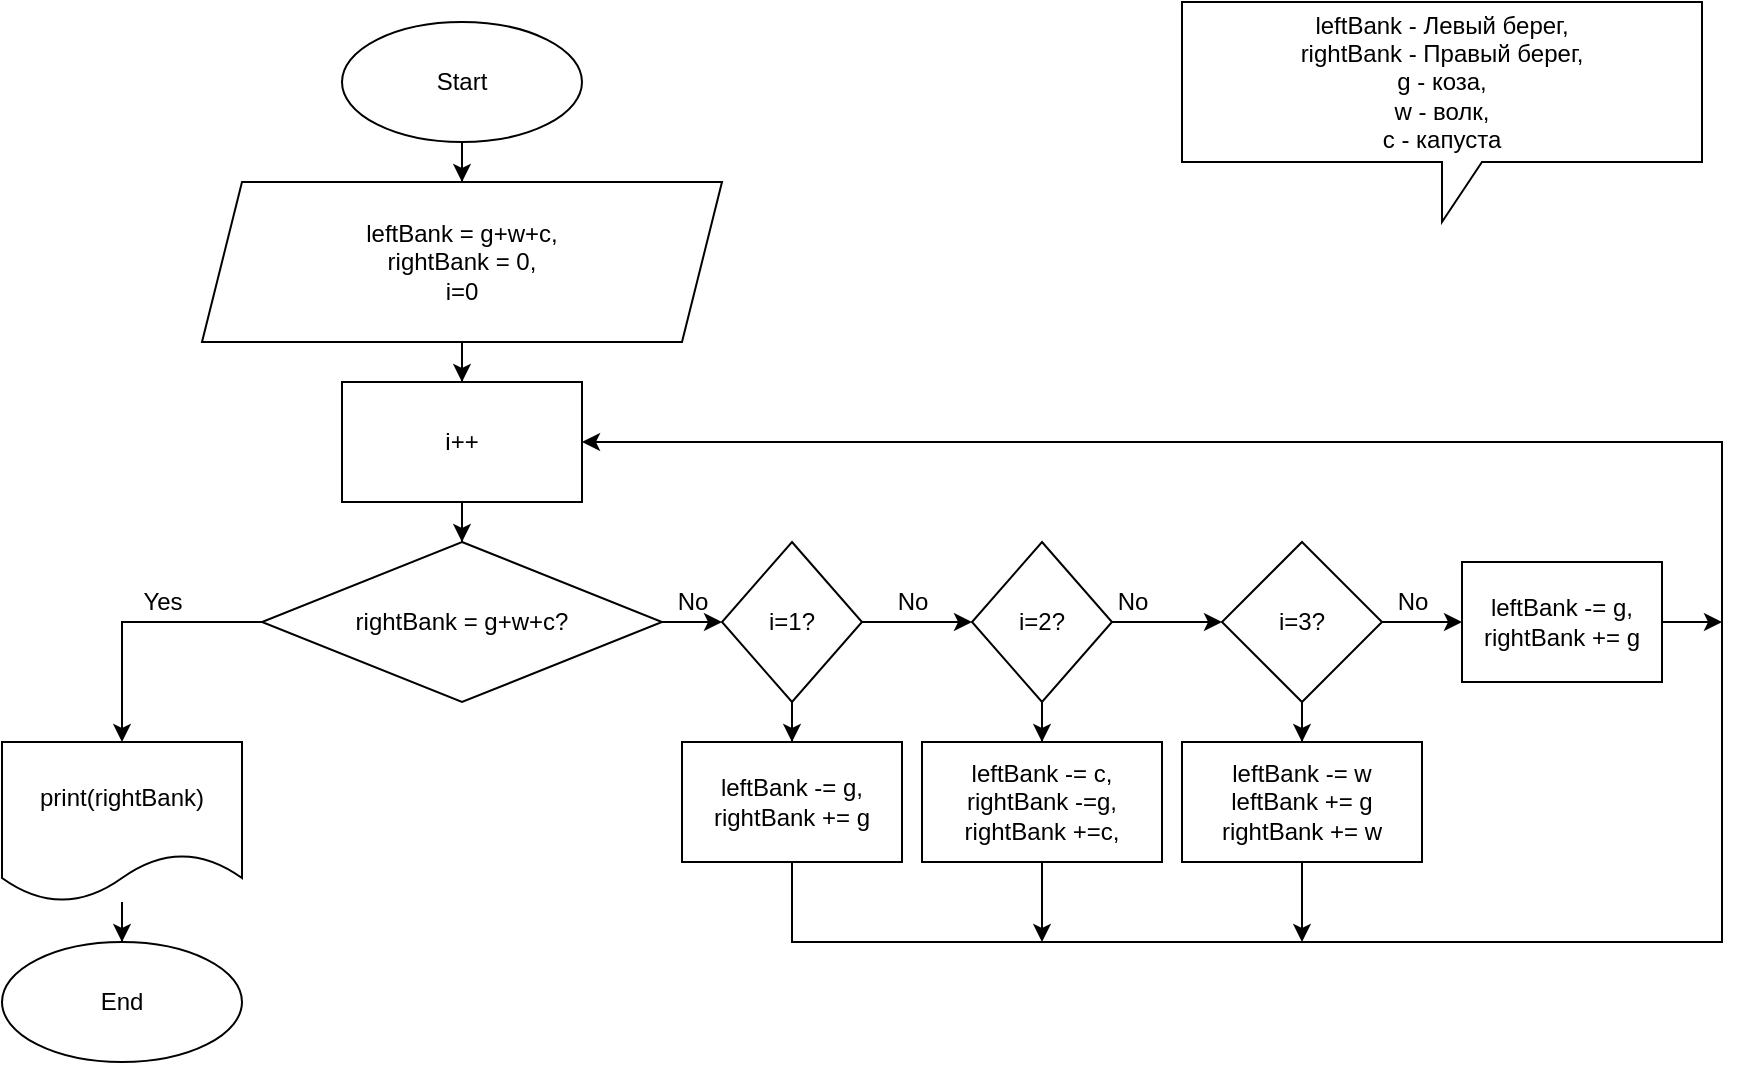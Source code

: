 <mxfile version="19.0.3" type="device"><diagram id="pVCTZksJaXnVCQ8mglra" name="Страница 1"><mxGraphModel dx="1102" dy="865" grid="1" gridSize="10" guides="1" tooltips="1" connect="1" arrows="1" fold="1" page="1" pageScale="1" pageWidth="1169" pageHeight="827" math="0" shadow="0"><root><mxCell id="0"/><mxCell id="1" parent="0"/><mxCell id="6kj-dK-d7E53HEFptusB-3" value="" style="edgeStyle=orthogonalEdgeStyle;rounded=0;orthogonalLoop=1;jettySize=auto;html=1;" edge="1" parent="1" source="6kj-dK-d7E53HEFptusB-1" target="6kj-dK-d7E53HEFptusB-2"><mxGeometry relative="1" as="geometry"/></mxCell><mxCell id="6kj-dK-d7E53HEFptusB-1" value="Start" style="ellipse;whiteSpace=wrap;html=1;" vertex="1" parent="1"><mxGeometry x="200" y="20" width="120" height="60" as="geometry"/></mxCell><mxCell id="6kj-dK-d7E53HEFptusB-5" value="" style="edgeStyle=orthogonalEdgeStyle;rounded=0;orthogonalLoop=1;jettySize=auto;html=1;" edge="1" parent="1" source="6kj-dK-d7E53HEFptusB-2" target="6kj-dK-d7E53HEFptusB-4"><mxGeometry relative="1" as="geometry"/></mxCell><mxCell id="6kj-dK-d7E53HEFptusB-2" value="leftBank = g+w+c,&lt;br&gt;rightBank = 0,&lt;br&gt;i=0" style="shape=parallelogram;perimeter=parallelogramPerimeter;whiteSpace=wrap;html=1;fixedSize=1;" vertex="1" parent="1"><mxGeometry x="130" y="100" width="260" height="80" as="geometry"/></mxCell><mxCell id="6kj-dK-d7E53HEFptusB-7" value="" style="edgeStyle=orthogonalEdgeStyle;rounded=0;orthogonalLoop=1;jettySize=auto;html=1;" edge="1" parent="1" source="6kj-dK-d7E53HEFptusB-4" target="6kj-dK-d7E53HEFptusB-6"><mxGeometry relative="1" as="geometry"/></mxCell><mxCell id="6kj-dK-d7E53HEFptusB-4" value="i++" style="whiteSpace=wrap;html=1;" vertex="1" parent="1"><mxGeometry x="200" y="200" width="120" height="60" as="geometry"/></mxCell><mxCell id="6kj-dK-d7E53HEFptusB-9" value="" style="edgeStyle=orthogonalEdgeStyle;rounded=0;orthogonalLoop=1;jettySize=auto;html=1;" edge="1" parent="1" source="6kj-dK-d7E53HEFptusB-6" target="6kj-dK-d7E53HEFptusB-8"><mxGeometry relative="1" as="geometry"/></mxCell><mxCell id="6kj-dK-d7E53HEFptusB-13" value="" style="edgeStyle=orthogonalEdgeStyle;rounded=0;orthogonalLoop=1;jettySize=auto;html=1;" edge="1" parent="1" source="6kj-dK-d7E53HEFptusB-6" target="6kj-dK-d7E53HEFptusB-12"><mxGeometry relative="1" as="geometry"/></mxCell><mxCell id="6kj-dK-d7E53HEFptusB-6" value="rightBank = g+w+c?" style="rhombus;whiteSpace=wrap;html=1;" vertex="1" parent="1"><mxGeometry x="160" y="280" width="200" height="80" as="geometry"/></mxCell><mxCell id="6kj-dK-d7E53HEFptusB-11" value="" style="edgeStyle=orthogonalEdgeStyle;rounded=0;orthogonalLoop=1;jettySize=auto;html=1;" edge="1" parent="1" source="6kj-dK-d7E53HEFptusB-8" target="6kj-dK-d7E53HEFptusB-10"><mxGeometry relative="1" as="geometry"/></mxCell><mxCell id="6kj-dK-d7E53HEFptusB-8" value="print(rightBank)" style="shape=document;whiteSpace=wrap;html=1;boundedLbl=1;" vertex="1" parent="1"><mxGeometry x="30" y="380" width="120" height="80" as="geometry"/></mxCell><mxCell id="6kj-dK-d7E53HEFptusB-10" value="End" style="ellipse;whiteSpace=wrap;html=1;" vertex="1" parent="1"><mxGeometry x="30" y="480" width="120" height="60" as="geometry"/></mxCell><mxCell id="6kj-dK-d7E53HEFptusB-15" value="" style="edgeStyle=orthogonalEdgeStyle;rounded=0;orthogonalLoop=1;jettySize=auto;html=1;" edge="1" parent="1" source="6kj-dK-d7E53HEFptusB-12" target="6kj-dK-d7E53HEFptusB-14"><mxGeometry relative="1" as="geometry"/></mxCell><mxCell id="6kj-dK-d7E53HEFptusB-26" value="" style="edgeStyle=orthogonalEdgeStyle;rounded=0;orthogonalLoop=1;jettySize=auto;html=1;" edge="1" parent="1" source="6kj-dK-d7E53HEFptusB-12" target="6kj-dK-d7E53HEFptusB-25"><mxGeometry relative="1" as="geometry"/></mxCell><mxCell id="6kj-dK-d7E53HEFptusB-12" value="i=1?" style="rhombus;whiteSpace=wrap;html=1;" vertex="1" parent="1"><mxGeometry x="390" y="280" width="70" height="80" as="geometry"/></mxCell><mxCell id="6kj-dK-d7E53HEFptusB-17" value="" style="edgeStyle=orthogonalEdgeStyle;rounded=0;orthogonalLoop=1;jettySize=auto;html=1;" edge="1" parent="1" source="6kj-dK-d7E53HEFptusB-14" target="6kj-dK-d7E53HEFptusB-16"><mxGeometry relative="1" as="geometry"/></mxCell><mxCell id="6kj-dK-d7E53HEFptusB-28" value="" style="edgeStyle=orthogonalEdgeStyle;rounded=0;orthogonalLoop=1;jettySize=auto;html=1;" edge="1" parent="1" source="6kj-dK-d7E53HEFptusB-14" target="6kj-dK-d7E53HEFptusB-27"><mxGeometry relative="1" as="geometry"/></mxCell><mxCell id="6kj-dK-d7E53HEFptusB-14" value="i=2?" style="rhombus;whiteSpace=wrap;html=1;" vertex="1" parent="1"><mxGeometry x="515" y="280" width="70" height="80" as="geometry"/></mxCell><mxCell id="6kj-dK-d7E53HEFptusB-24" value="" style="edgeStyle=orthogonalEdgeStyle;rounded=0;orthogonalLoop=1;jettySize=auto;html=1;" edge="1" parent="1" source="6kj-dK-d7E53HEFptusB-16" target="6kj-dK-d7E53HEFptusB-23"><mxGeometry relative="1" as="geometry"/></mxCell><mxCell id="6kj-dK-d7E53HEFptusB-30" value="" style="edgeStyle=orthogonalEdgeStyle;rounded=0;orthogonalLoop=1;jettySize=auto;html=1;" edge="1" parent="1" source="6kj-dK-d7E53HEFptusB-16" target="6kj-dK-d7E53HEFptusB-29"><mxGeometry relative="1" as="geometry"/></mxCell><mxCell id="6kj-dK-d7E53HEFptusB-16" value="i=3?" style="rhombus;whiteSpace=wrap;html=1;" vertex="1" parent="1"><mxGeometry x="640" y="280" width="80" height="80" as="geometry"/></mxCell><mxCell id="6kj-dK-d7E53HEFptusB-18" value="Yes" style="text;html=1;align=center;verticalAlign=middle;resizable=0;points=[];autosize=1;strokeColor=none;fillColor=none;" vertex="1" parent="1"><mxGeometry x="90" y="300" width="40" height="20" as="geometry"/></mxCell><mxCell id="6kj-dK-d7E53HEFptusB-19" value="No" style="text;html=1;align=center;verticalAlign=middle;resizable=0;points=[];autosize=1;strokeColor=none;fillColor=none;" vertex="1" parent="1"><mxGeometry x="360" y="300" width="30" height="20" as="geometry"/></mxCell><mxCell id="6kj-dK-d7E53HEFptusB-20" value="No" style="text;html=1;align=center;verticalAlign=middle;resizable=0;points=[];autosize=1;strokeColor=none;fillColor=none;" vertex="1" parent="1"><mxGeometry x="470" y="300" width="30" height="20" as="geometry"/></mxCell><mxCell id="6kj-dK-d7E53HEFptusB-21" value="No" style="text;html=1;align=center;verticalAlign=middle;resizable=0;points=[];autosize=1;strokeColor=none;fillColor=none;" vertex="1" parent="1"><mxGeometry x="580" y="300" width="30" height="20" as="geometry"/></mxCell><mxCell id="6kj-dK-d7E53HEFptusB-22" value="No" style="text;html=1;align=center;verticalAlign=middle;resizable=0;points=[];autosize=1;strokeColor=none;fillColor=none;" vertex="1" parent="1"><mxGeometry x="720" y="300" width="30" height="20" as="geometry"/></mxCell><mxCell id="6kj-dK-d7E53HEFptusB-34" style="edgeStyle=orthogonalEdgeStyle;rounded=0;orthogonalLoop=1;jettySize=auto;html=1;" edge="1" parent="1" source="6kj-dK-d7E53HEFptusB-23"><mxGeometry relative="1" as="geometry"><mxPoint x="890" y="320" as="targetPoint"/></mxGeometry></mxCell><mxCell id="6kj-dK-d7E53HEFptusB-23" value="leftBank -= g,&lt;br&gt;rightBank += g" style="whiteSpace=wrap;html=1;" vertex="1" parent="1"><mxGeometry x="760" y="290" width="100" height="60" as="geometry"/></mxCell><mxCell id="6kj-dK-d7E53HEFptusB-31" style="edgeStyle=orthogonalEdgeStyle;rounded=0;orthogonalLoop=1;jettySize=auto;html=1;entryX=1;entryY=0.5;entryDx=0;entryDy=0;" edge="1" parent="1" source="6kj-dK-d7E53HEFptusB-25" target="6kj-dK-d7E53HEFptusB-4"><mxGeometry relative="1" as="geometry"><Array as="points"><mxPoint x="425" y="480"/><mxPoint x="890" y="480"/><mxPoint x="890" y="230"/></Array></mxGeometry></mxCell><mxCell id="6kj-dK-d7E53HEFptusB-25" value="leftBank -= g,&lt;br&gt;rightBank += g" style="whiteSpace=wrap;html=1;" vertex="1" parent="1"><mxGeometry x="370" y="380" width="110" height="60" as="geometry"/></mxCell><mxCell id="6kj-dK-d7E53HEFptusB-32" style="edgeStyle=orthogonalEdgeStyle;rounded=0;orthogonalLoop=1;jettySize=auto;html=1;" edge="1" parent="1" source="6kj-dK-d7E53HEFptusB-27"><mxGeometry relative="1" as="geometry"><mxPoint x="550" y="480" as="targetPoint"/></mxGeometry></mxCell><mxCell id="6kj-dK-d7E53HEFptusB-27" value="leftBank -= c,&lt;br&gt;rightBank -=g, &lt;br&gt;rightBank +=c," style="whiteSpace=wrap;html=1;" vertex="1" parent="1"><mxGeometry x="490" y="380" width="120" height="60" as="geometry"/></mxCell><mxCell id="6kj-dK-d7E53HEFptusB-33" style="edgeStyle=orthogonalEdgeStyle;rounded=0;orthogonalLoop=1;jettySize=auto;html=1;" edge="1" parent="1" source="6kj-dK-d7E53HEFptusB-29"><mxGeometry relative="1" as="geometry"><mxPoint x="680" y="480" as="targetPoint"/></mxGeometry></mxCell><mxCell id="6kj-dK-d7E53HEFptusB-29" value="leftBank -= w&lt;br&gt;leftBank += g&lt;br&gt;rightBank += w" style="whiteSpace=wrap;html=1;" vertex="1" parent="1"><mxGeometry x="620" y="380" width="120" height="60" as="geometry"/></mxCell><mxCell id="6kj-dK-d7E53HEFptusB-36" value="leftBank - Левый берег,&lt;br&gt;rightBank - Правый берег,&lt;br&gt;g - коза,&lt;br&gt;w - волк,&lt;br&gt;c - капуста" style="shape=callout;whiteSpace=wrap;html=1;perimeter=calloutPerimeter;" vertex="1" parent="1"><mxGeometry x="620" y="10" width="260" height="110" as="geometry"/></mxCell></root></mxGraphModel></diagram></mxfile>